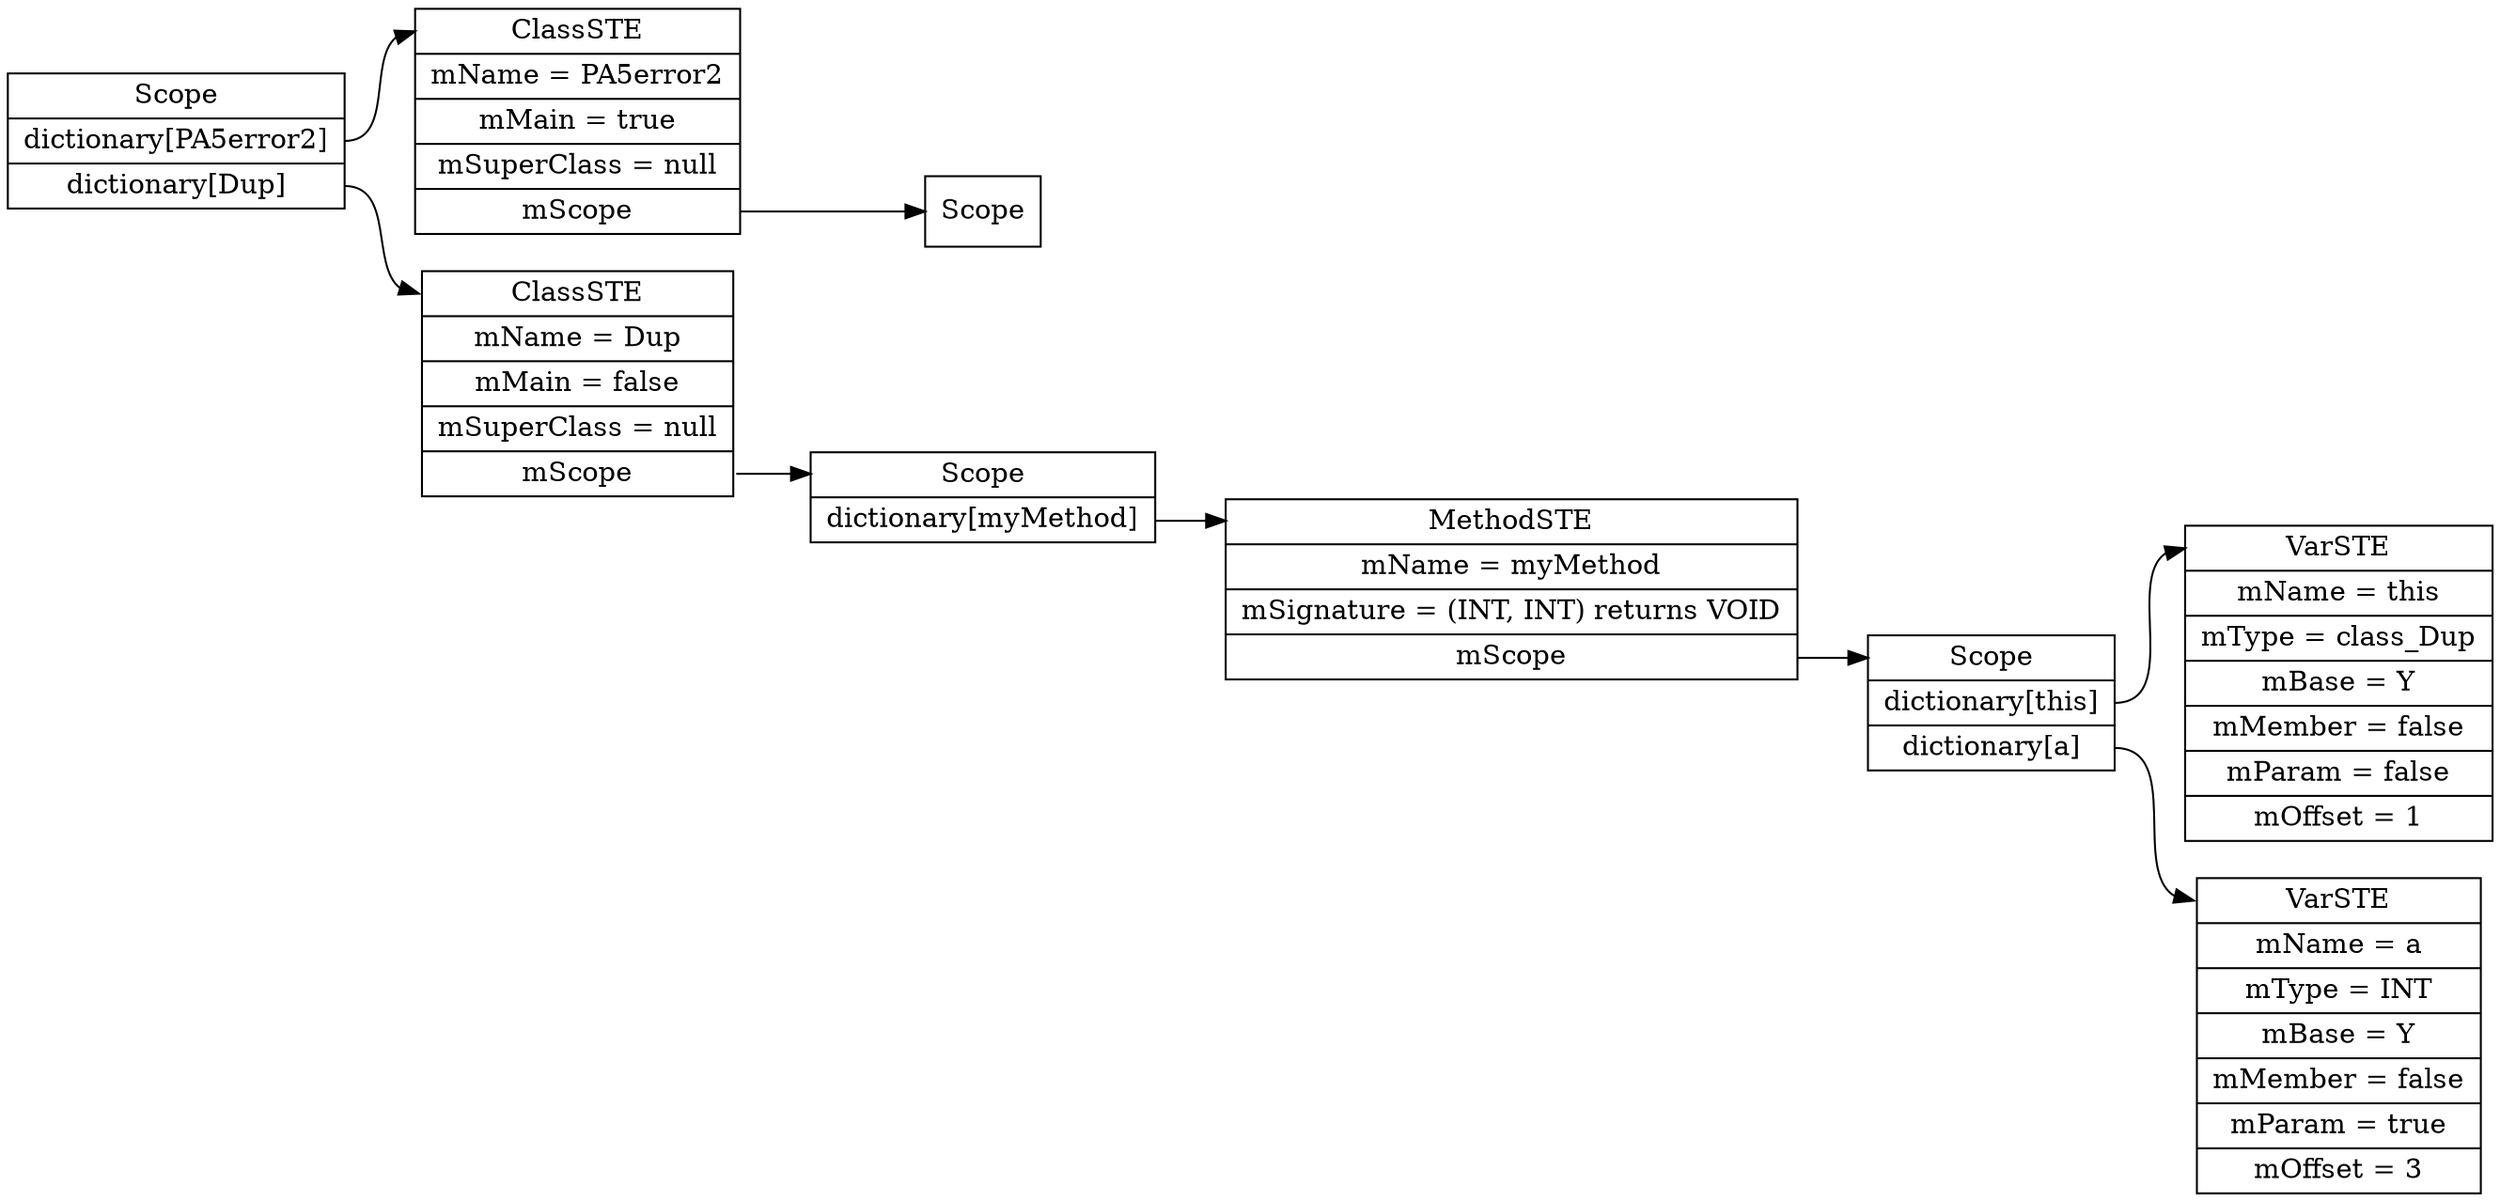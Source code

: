 digraph SymTable {
	graph [rankdir="LR"];
	node [shape=record];
	0 [label=" <f0> Scope | <f1> dictionary\[PA5error2\] | <f2> dictionary\[Dup\] "];
	0:<f1> -> 1:<f0>;
	1 [label=" <f0> ClassSTE | <f1> mName = PA5error2| <f2> mMain = true| <f3> mSuperClass = null| <f4> mScope "];
	1:<f4> -> 2:<f0>;
	2 [label=" <f0> Scope "];
	0:<f2> -> 3:<f0>;
	3 [label=" <f0> ClassSTE | <f1> mName = Dup| <f2> mMain = false| <f3> mSuperClass = null| <f4> mScope "];
	3:<f4> -> 4:<f0>;
	4 [label=" <f0> Scope | <f1> dictionary\[myMethod\] "];
	4:<f1> -> 5:<f0>;
	5 [label=" <f0> MethodSTE | <f1> mName = myMethod| <f2> mSignature = (INT, INT) returns VOID| <f3> mScope "];
	5:<f3> -> 6:<f0>;
	6 [label=" <f0> Scope | <f1> dictionary\[this\] | <f2> dictionary\[a\] "];
	6:<f1> -> 7:<f0>;
	7 [label=" <f0> VarSTE | <f1> mName = this| <f2> mType = class_Dup| <f3> mBase = Y| <f4> mMember = false| <f5> mParam = false| <f6> mOffset = 1"];
	6:<f2> -> 8:<f0>;
	8 [label=" <f0> VarSTE | <f1> mName = a| <f2> mType = INT| <f3> mBase = Y| <f4> mMember = false| <f5> mParam = true| <f6> mOffset = 3"];
}
